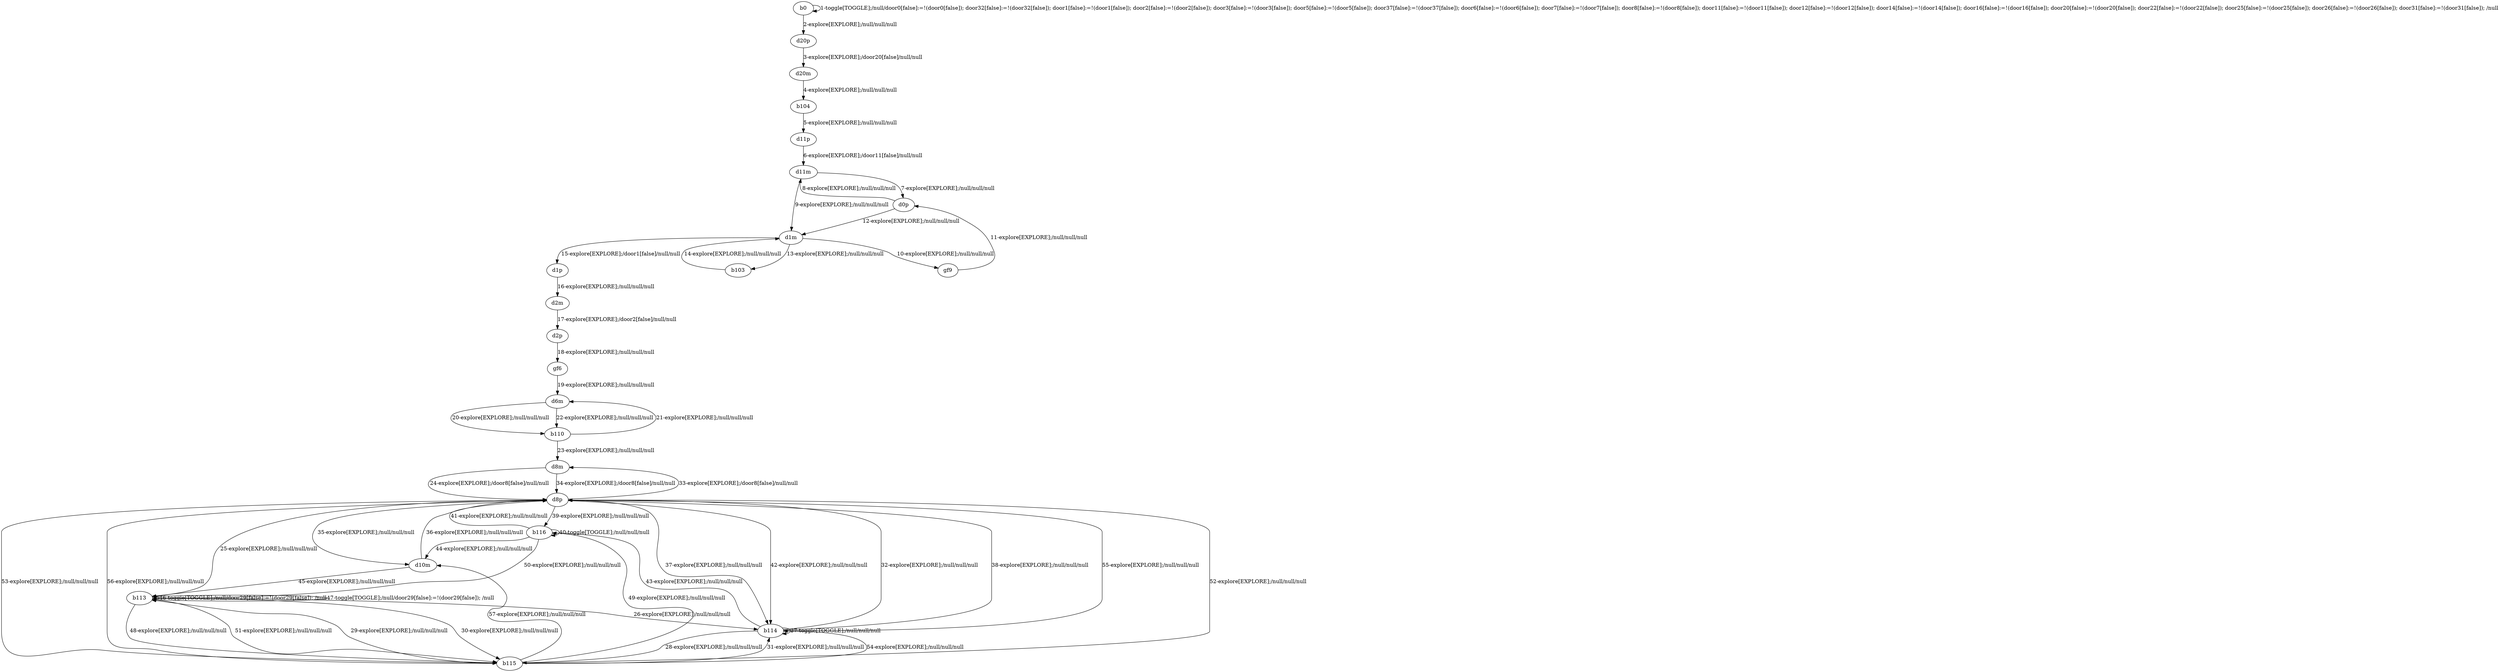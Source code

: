 # Total number of goals covered by this test: 1
# b115 --> d10m

digraph g {
"b0" -> "b0" [label = "1-toggle[TOGGLE];/null/door0[false]:=!(door0[false]); door32[false]:=!(door32[false]); door1[false]:=!(door1[false]); door2[false]:=!(door2[false]); door3[false]:=!(door3[false]); door5[false]:=!(door5[false]); door37[false]:=!(door37[false]); door6[false]:=!(door6[false]); door7[false]:=!(door7[false]); door8[false]:=!(door8[false]); door11[false]:=!(door11[false]); door12[false]:=!(door12[false]); door14[false]:=!(door14[false]); door16[false]:=!(door16[false]); door20[false]:=!(door20[false]); door22[false]:=!(door22[false]); door25[false]:=!(door25[false]); door26[false]:=!(door26[false]); door31[false]:=!(door31[false]); /null"];
"b0" -> "d20p" [label = "2-explore[EXPLORE];/null/null/null"];
"d20p" -> "d20m" [label = "3-explore[EXPLORE];/door20[false]/null/null"];
"d20m" -> "b104" [label = "4-explore[EXPLORE];/null/null/null"];
"b104" -> "d11p" [label = "5-explore[EXPLORE];/null/null/null"];
"d11p" -> "d11m" [label = "6-explore[EXPLORE];/door11[false]/null/null"];
"d11m" -> "d0p" [label = "7-explore[EXPLORE];/null/null/null"];
"d0p" -> "d11m" [label = "8-explore[EXPLORE];/null/null/null"];
"d11m" -> "d1m" [label = "9-explore[EXPLORE];/null/null/null"];
"d1m" -> "gf9" [label = "10-explore[EXPLORE];/null/null/null"];
"gf9" -> "d0p" [label = "11-explore[EXPLORE];/null/null/null"];
"d0p" -> "d1m" [label = "12-explore[EXPLORE];/null/null/null"];
"d1m" -> "b103" [label = "13-explore[EXPLORE];/null/null/null"];
"b103" -> "d1m" [label = "14-explore[EXPLORE];/null/null/null"];
"d1m" -> "d1p" [label = "15-explore[EXPLORE];/door1[false]/null/null"];
"d1p" -> "d2m" [label = "16-explore[EXPLORE];/null/null/null"];
"d2m" -> "d2p" [label = "17-explore[EXPLORE];/door2[false]/null/null"];
"d2p" -> "gf6" [label = "18-explore[EXPLORE];/null/null/null"];
"gf6" -> "d6m" [label = "19-explore[EXPLORE];/null/null/null"];
"d6m" -> "b110" [label = "20-explore[EXPLORE];/null/null/null"];
"b110" -> "d6m" [label = "21-explore[EXPLORE];/null/null/null"];
"d6m" -> "b110" [label = "22-explore[EXPLORE];/null/null/null"];
"b110" -> "d8m" [label = "23-explore[EXPLORE];/null/null/null"];
"d8m" -> "d8p" [label = "24-explore[EXPLORE];/door8[false]/null/null"];
"d8p" -> "b113" [label = "25-explore[EXPLORE];/null/null/null"];
"b113" -> "b114" [label = "26-explore[EXPLORE];/null/null/null"];
"b114" -> "b114" [label = "27-toggle[TOGGLE];/null/null/null"];
"b114" -> "b115" [label = "28-explore[EXPLORE];/null/null/null"];
"b115" -> "b113" [label = "29-explore[EXPLORE];/null/null/null"];
"b113" -> "b115" [label = "30-explore[EXPLORE];/null/null/null"];
"b115" -> "b114" [label = "31-explore[EXPLORE];/null/null/null"];
"b114" -> "d8p" [label = "32-explore[EXPLORE];/null/null/null"];
"d8p" -> "d8m" [label = "33-explore[EXPLORE];/door8[false]/null/null"];
"d8m" -> "d8p" [label = "34-explore[EXPLORE];/door8[false]/null/null"];
"d8p" -> "d10m" [label = "35-explore[EXPLORE];/null/null/null"];
"d10m" -> "d8p" [label = "36-explore[EXPLORE];/null/null/null"];
"d8p" -> "b114" [label = "37-explore[EXPLORE];/null/null/null"];
"b114" -> "d8p" [label = "38-explore[EXPLORE];/null/null/null"];
"d8p" -> "b116" [label = "39-explore[EXPLORE];/null/null/null"];
"b116" -> "b116" [label = "40-toggle[TOGGLE];/null/null/null"];
"b116" -> "d8p" [label = "41-explore[EXPLORE];/null/null/null"];
"d8p" -> "b114" [label = "42-explore[EXPLORE];/null/null/null"];
"b114" -> "b116" [label = "43-explore[EXPLORE];/null/null/null"];
"b116" -> "d10m" [label = "44-explore[EXPLORE];/null/null/null"];
"d10m" -> "b113" [label = "45-explore[EXPLORE];/null/null/null"];
"b113" -> "b113" [label = "46-toggle[TOGGLE];/null/door29[false]:=!(door29[false]); /null"];
"b113" -> "b113" [label = "47-toggle[TOGGLE];/null/door29[false]:=!(door29[false]); /null"];
"b113" -> "b115" [label = "48-explore[EXPLORE];/null/null/null"];
"b115" -> "b116" [label = "49-explore[EXPLORE];/null/null/null"];
"b116" -> "b113" [label = "50-explore[EXPLORE];/null/null/null"];
"b113" -> "b115" [label = "51-explore[EXPLORE];/null/null/null"];
"b115" -> "d8p" [label = "52-explore[EXPLORE];/null/null/null"];
"d8p" -> "b115" [label = "53-explore[EXPLORE];/null/null/null"];
"b115" -> "b114" [label = "54-explore[EXPLORE];/null/null/null"];
"b114" -> "d8p" [label = "55-explore[EXPLORE];/null/null/null"];
"d8p" -> "b115" [label = "56-explore[EXPLORE];/null/null/null"];
"b115" -> "d10m" [label = "57-explore[EXPLORE];/null/null/null"];
}